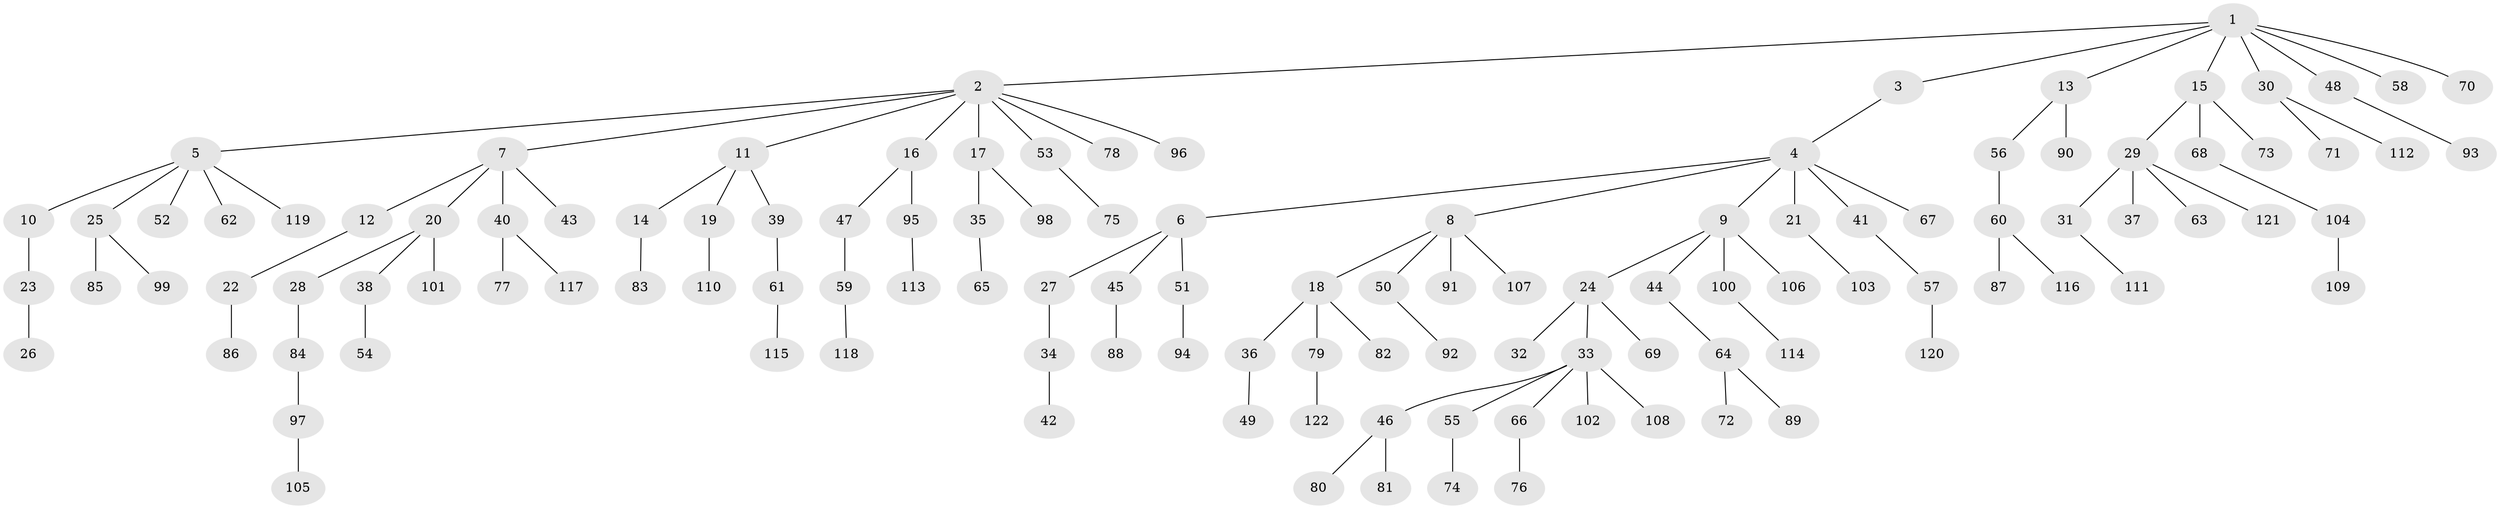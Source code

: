 // Generated by graph-tools (version 1.1) at 2025/50/03/09/25 03:50:21]
// undirected, 122 vertices, 121 edges
graph export_dot {
graph [start="1"]
  node [color=gray90,style=filled];
  1;
  2;
  3;
  4;
  5;
  6;
  7;
  8;
  9;
  10;
  11;
  12;
  13;
  14;
  15;
  16;
  17;
  18;
  19;
  20;
  21;
  22;
  23;
  24;
  25;
  26;
  27;
  28;
  29;
  30;
  31;
  32;
  33;
  34;
  35;
  36;
  37;
  38;
  39;
  40;
  41;
  42;
  43;
  44;
  45;
  46;
  47;
  48;
  49;
  50;
  51;
  52;
  53;
  54;
  55;
  56;
  57;
  58;
  59;
  60;
  61;
  62;
  63;
  64;
  65;
  66;
  67;
  68;
  69;
  70;
  71;
  72;
  73;
  74;
  75;
  76;
  77;
  78;
  79;
  80;
  81;
  82;
  83;
  84;
  85;
  86;
  87;
  88;
  89;
  90;
  91;
  92;
  93;
  94;
  95;
  96;
  97;
  98;
  99;
  100;
  101;
  102;
  103;
  104;
  105;
  106;
  107;
  108;
  109;
  110;
  111;
  112;
  113;
  114;
  115;
  116;
  117;
  118;
  119;
  120;
  121;
  122;
  1 -- 2;
  1 -- 3;
  1 -- 13;
  1 -- 15;
  1 -- 30;
  1 -- 48;
  1 -- 58;
  1 -- 70;
  2 -- 5;
  2 -- 7;
  2 -- 11;
  2 -- 16;
  2 -- 17;
  2 -- 53;
  2 -- 78;
  2 -- 96;
  3 -- 4;
  4 -- 6;
  4 -- 8;
  4 -- 9;
  4 -- 21;
  4 -- 41;
  4 -- 67;
  5 -- 10;
  5 -- 25;
  5 -- 52;
  5 -- 62;
  5 -- 119;
  6 -- 27;
  6 -- 45;
  6 -- 51;
  7 -- 12;
  7 -- 20;
  7 -- 40;
  7 -- 43;
  8 -- 18;
  8 -- 50;
  8 -- 91;
  8 -- 107;
  9 -- 24;
  9 -- 44;
  9 -- 100;
  9 -- 106;
  10 -- 23;
  11 -- 14;
  11 -- 19;
  11 -- 39;
  12 -- 22;
  13 -- 56;
  13 -- 90;
  14 -- 83;
  15 -- 29;
  15 -- 68;
  15 -- 73;
  16 -- 47;
  16 -- 95;
  17 -- 35;
  17 -- 98;
  18 -- 36;
  18 -- 79;
  18 -- 82;
  19 -- 110;
  20 -- 28;
  20 -- 38;
  20 -- 101;
  21 -- 103;
  22 -- 86;
  23 -- 26;
  24 -- 32;
  24 -- 33;
  24 -- 69;
  25 -- 85;
  25 -- 99;
  27 -- 34;
  28 -- 84;
  29 -- 31;
  29 -- 37;
  29 -- 63;
  29 -- 121;
  30 -- 71;
  30 -- 112;
  31 -- 111;
  33 -- 46;
  33 -- 55;
  33 -- 66;
  33 -- 102;
  33 -- 108;
  34 -- 42;
  35 -- 65;
  36 -- 49;
  38 -- 54;
  39 -- 61;
  40 -- 77;
  40 -- 117;
  41 -- 57;
  44 -- 64;
  45 -- 88;
  46 -- 80;
  46 -- 81;
  47 -- 59;
  48 -- 93;
  50 -- 92;
  51 -- 94;
  53 -- 75;
  55 -- 74;
  56 -- 60;
  57 -- 120;
  59 -- 118;
  60 -- 87;
  60 -- 116;
  61 -- 115;
  64 -- 72;
  64 -- 89;
  66 -- 76;
  68 -- 104;
  79 -- 122;
  84 -- 97;
  95 -- 113;
  97 -- 105;
  100 -- 114;
  104 -- 109;
}
